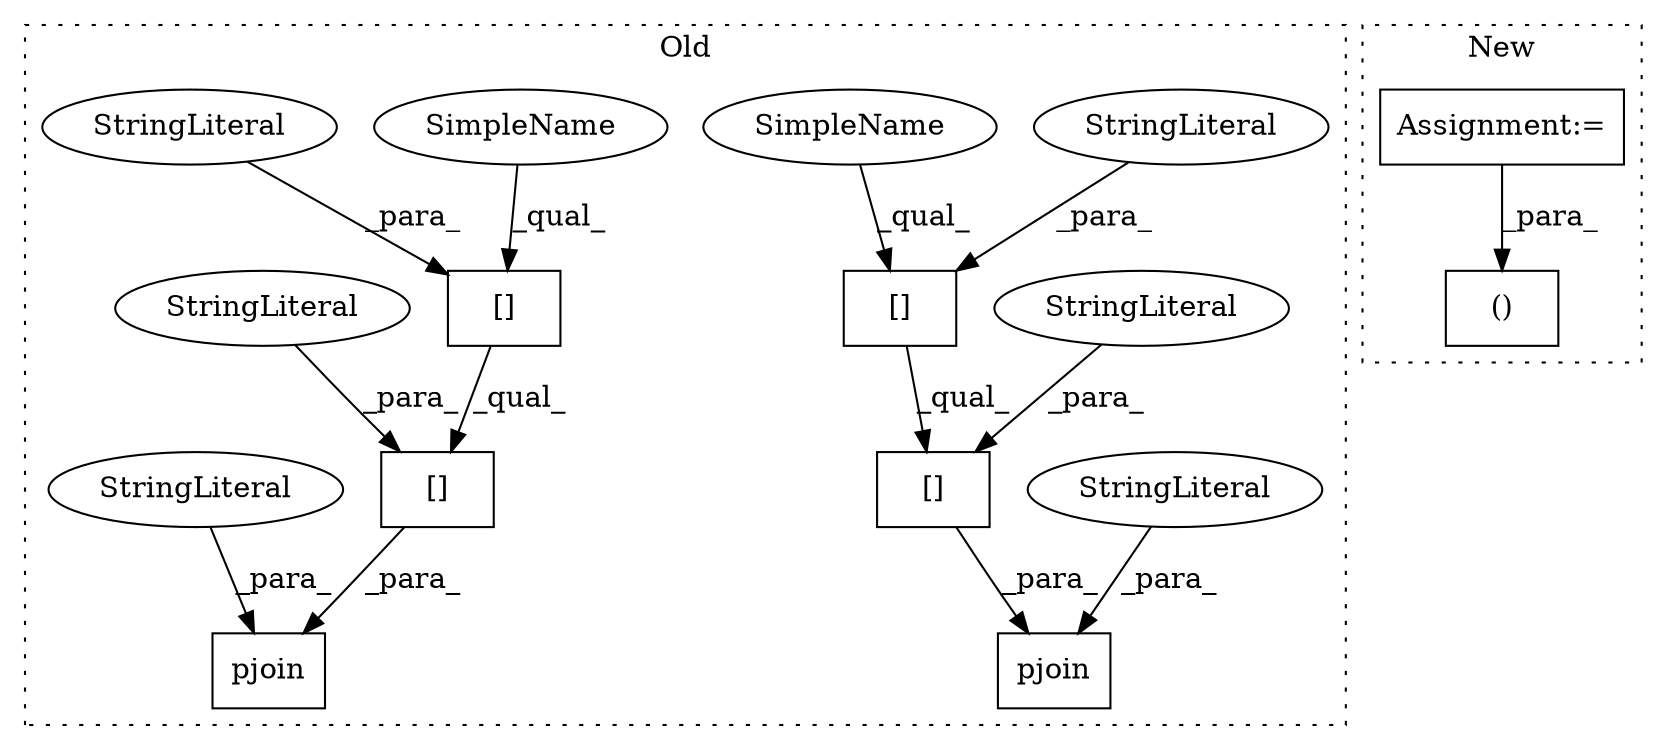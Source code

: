 digraph G {
subgraph cluster0 {
1 [label="pjoin" a="32" s="72018,72077" l="6,1" shape="box"];
3 [label="StringLiteral" a="45" s="72057" l="20" shape="ellipse"];
5 [label="[]" a="2" s="72024,72055" l="16,1" shape="box"];
6 [label="StringLiteral" a="45" s="72040" l="15" shape="ellipse"];
7 [label="[]" a="2" s="72024,72038" l="7,1" shape="box"];
8 [label="[]" a="2" s="72166,72180" l="7,1" shape="box"];
9 [label="StringLiteral" a="45" s="72031" l="7" shape="ellipse"];
10 [label="[]" a="2" s="72166,72197" l="16,1" shape="box"];
11 [label="pjoin" a="32" s="72160,72228" l="6,1" shape="box"];
12 [label="StringLiteral" a="45" s="72182" l="15" shape="ellipse"];
13 [label="StringLiteral" a="45" s="72173" l="7" shape="ellipse"];
14 [label="StringLiteral" a="45" s="72199" l="29" shape="ellipse"];
15 [label="SimpleName" a="42" s="72024" l="6" shape="ellipse"];
16 [label="SimpleName" a="42" s="72166" l="6" shape="ellipse"];
label = "Old";
style="dotted";
}
subgraph cluster1 {
2 [label="()" a="106" s="69362" l="39" shape="box"];
4 [label="Assignment:=" a="7" s="69121" l="8" shape="box"];
label = "New";
style="dotted";
}
3 -> 1 [label="_para_"];
4 -> 2 [label="_para_"];
5 -> 1 [label="_para_"];
6 -> 5 [label="_para_"];
7 -> 5 [label="_qual_"];
8 -> 10 [label="_qual_"];
9 -> 7 [label="_para_"];
10 -> 11 [label="_para_"];
12 -> 10 [label="_para_"];
13 -> 8 [label="_para_"];
14 -> 11 [label="_para_"];
15 -> 7 [label="_qual_"];
16 -> 8 [label="_qual_"];
}